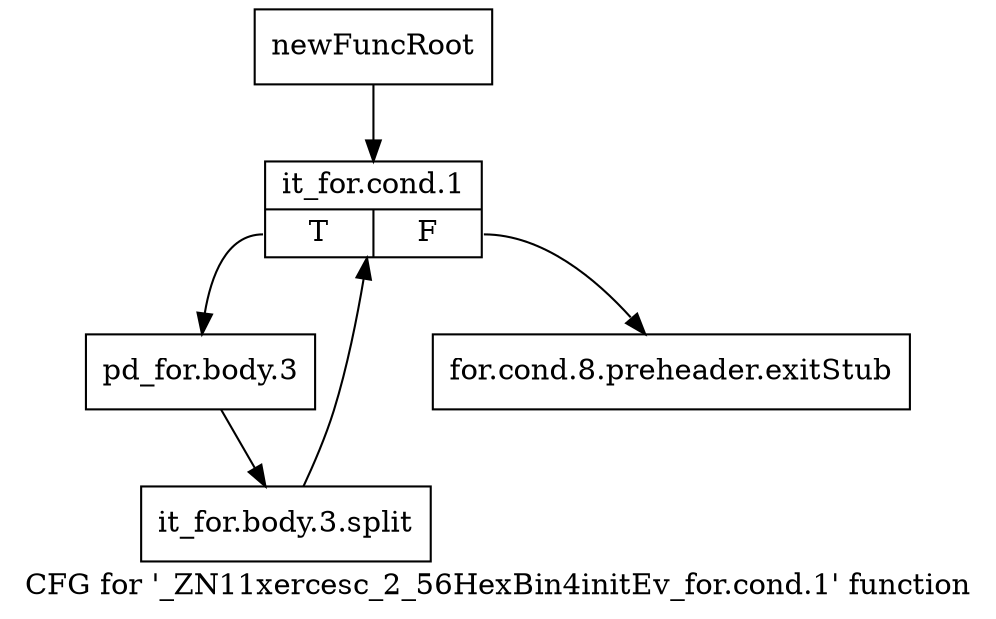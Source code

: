 digraph "CFG for '_ZN11xercesc_2_56HexBin4initEv_for.cond.1' function" {
	label="CFG for '_ZN11xercesc_2_56HexBin4initEv_for.cond.1' function";

	Node0x98a9230 [shape=record,label="{newFuncRoot}"];
	Node0x98a9230 -> Node0x98a92d0;
	Node0x98a9280 [shape=record,label="{for.cond.8.preheader.exitStub}"];
	Node0x98a92d0 [shape=record,label="{it_for.cond.1|{<s0>T|<s1>F}}"];
	Node0x98a92d0:s0 -> Node0x98a9320;
	Node0x98a92d0:s1 -> Node0x98a9280;
	Node0x98a9320 [shape=record,label="{pd_for.body.3}"];
	Node0x98a9320 -> Node0xce0f590;
	Node0xce0f590 [shape=record,label="{it_for.body.3.split}"];
	Node0xce0f590 -> Node0x98a92d0;
}
